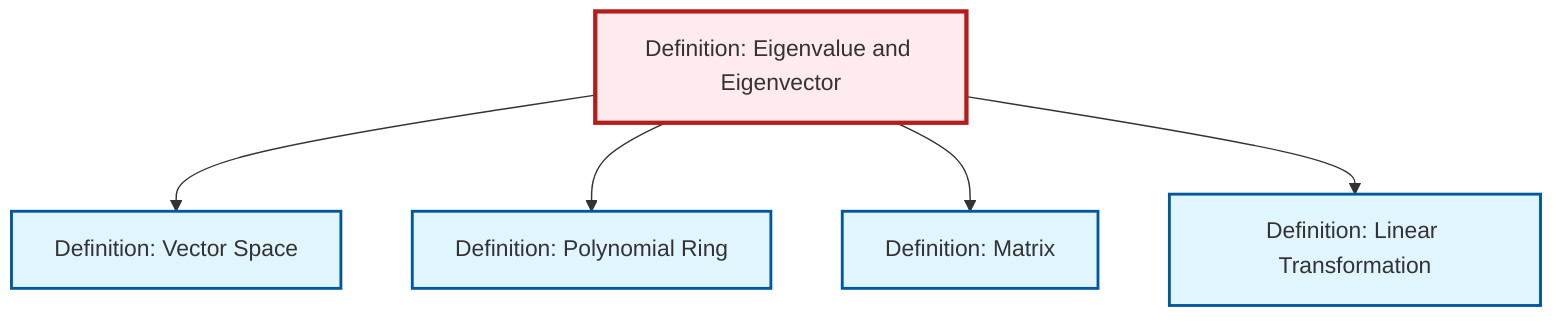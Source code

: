graph TD
    classDef definition fill:#e1f5fe,stroke:#01579b,stroke-width:2px
    classDef theorem fill:#f3e5f5,stroke:#4a148c,stroke-width:2px
    classDef axiom fill:#fff3e0,stroke:#e65100,stroke-width:2px
    classDef example fill:#e8f5e9,stroke:#1b5e20,stroke-width:2px
    classDef current fill:#ffebee,stroke:#b71c1c,stroke-width:3px
    def-polynomial-ring["Definition: Polynomial Ring"]:::definition
    def-linear-transformation["Definition: Linear Transformation"]:::definition
    def-matrix["Definition: Matrix"]:::definition
    def-eigenvalue-eigenvector["Definition: Eigenvalue and Eigenvector"]:::definition
    def-vector-space["Definition: Vector Space"]:::definition
    def-eigenvalue-eigenvector --> def-vector-space
    def-eigenvalue-eigenvector --> def-polynomial-ring
    def-eigenvalue-eigenvector --> def-matrix
    def-eigenvalue-eigenvector --> def-linear-transformation
    class def-eigenvalue-eigenvector current